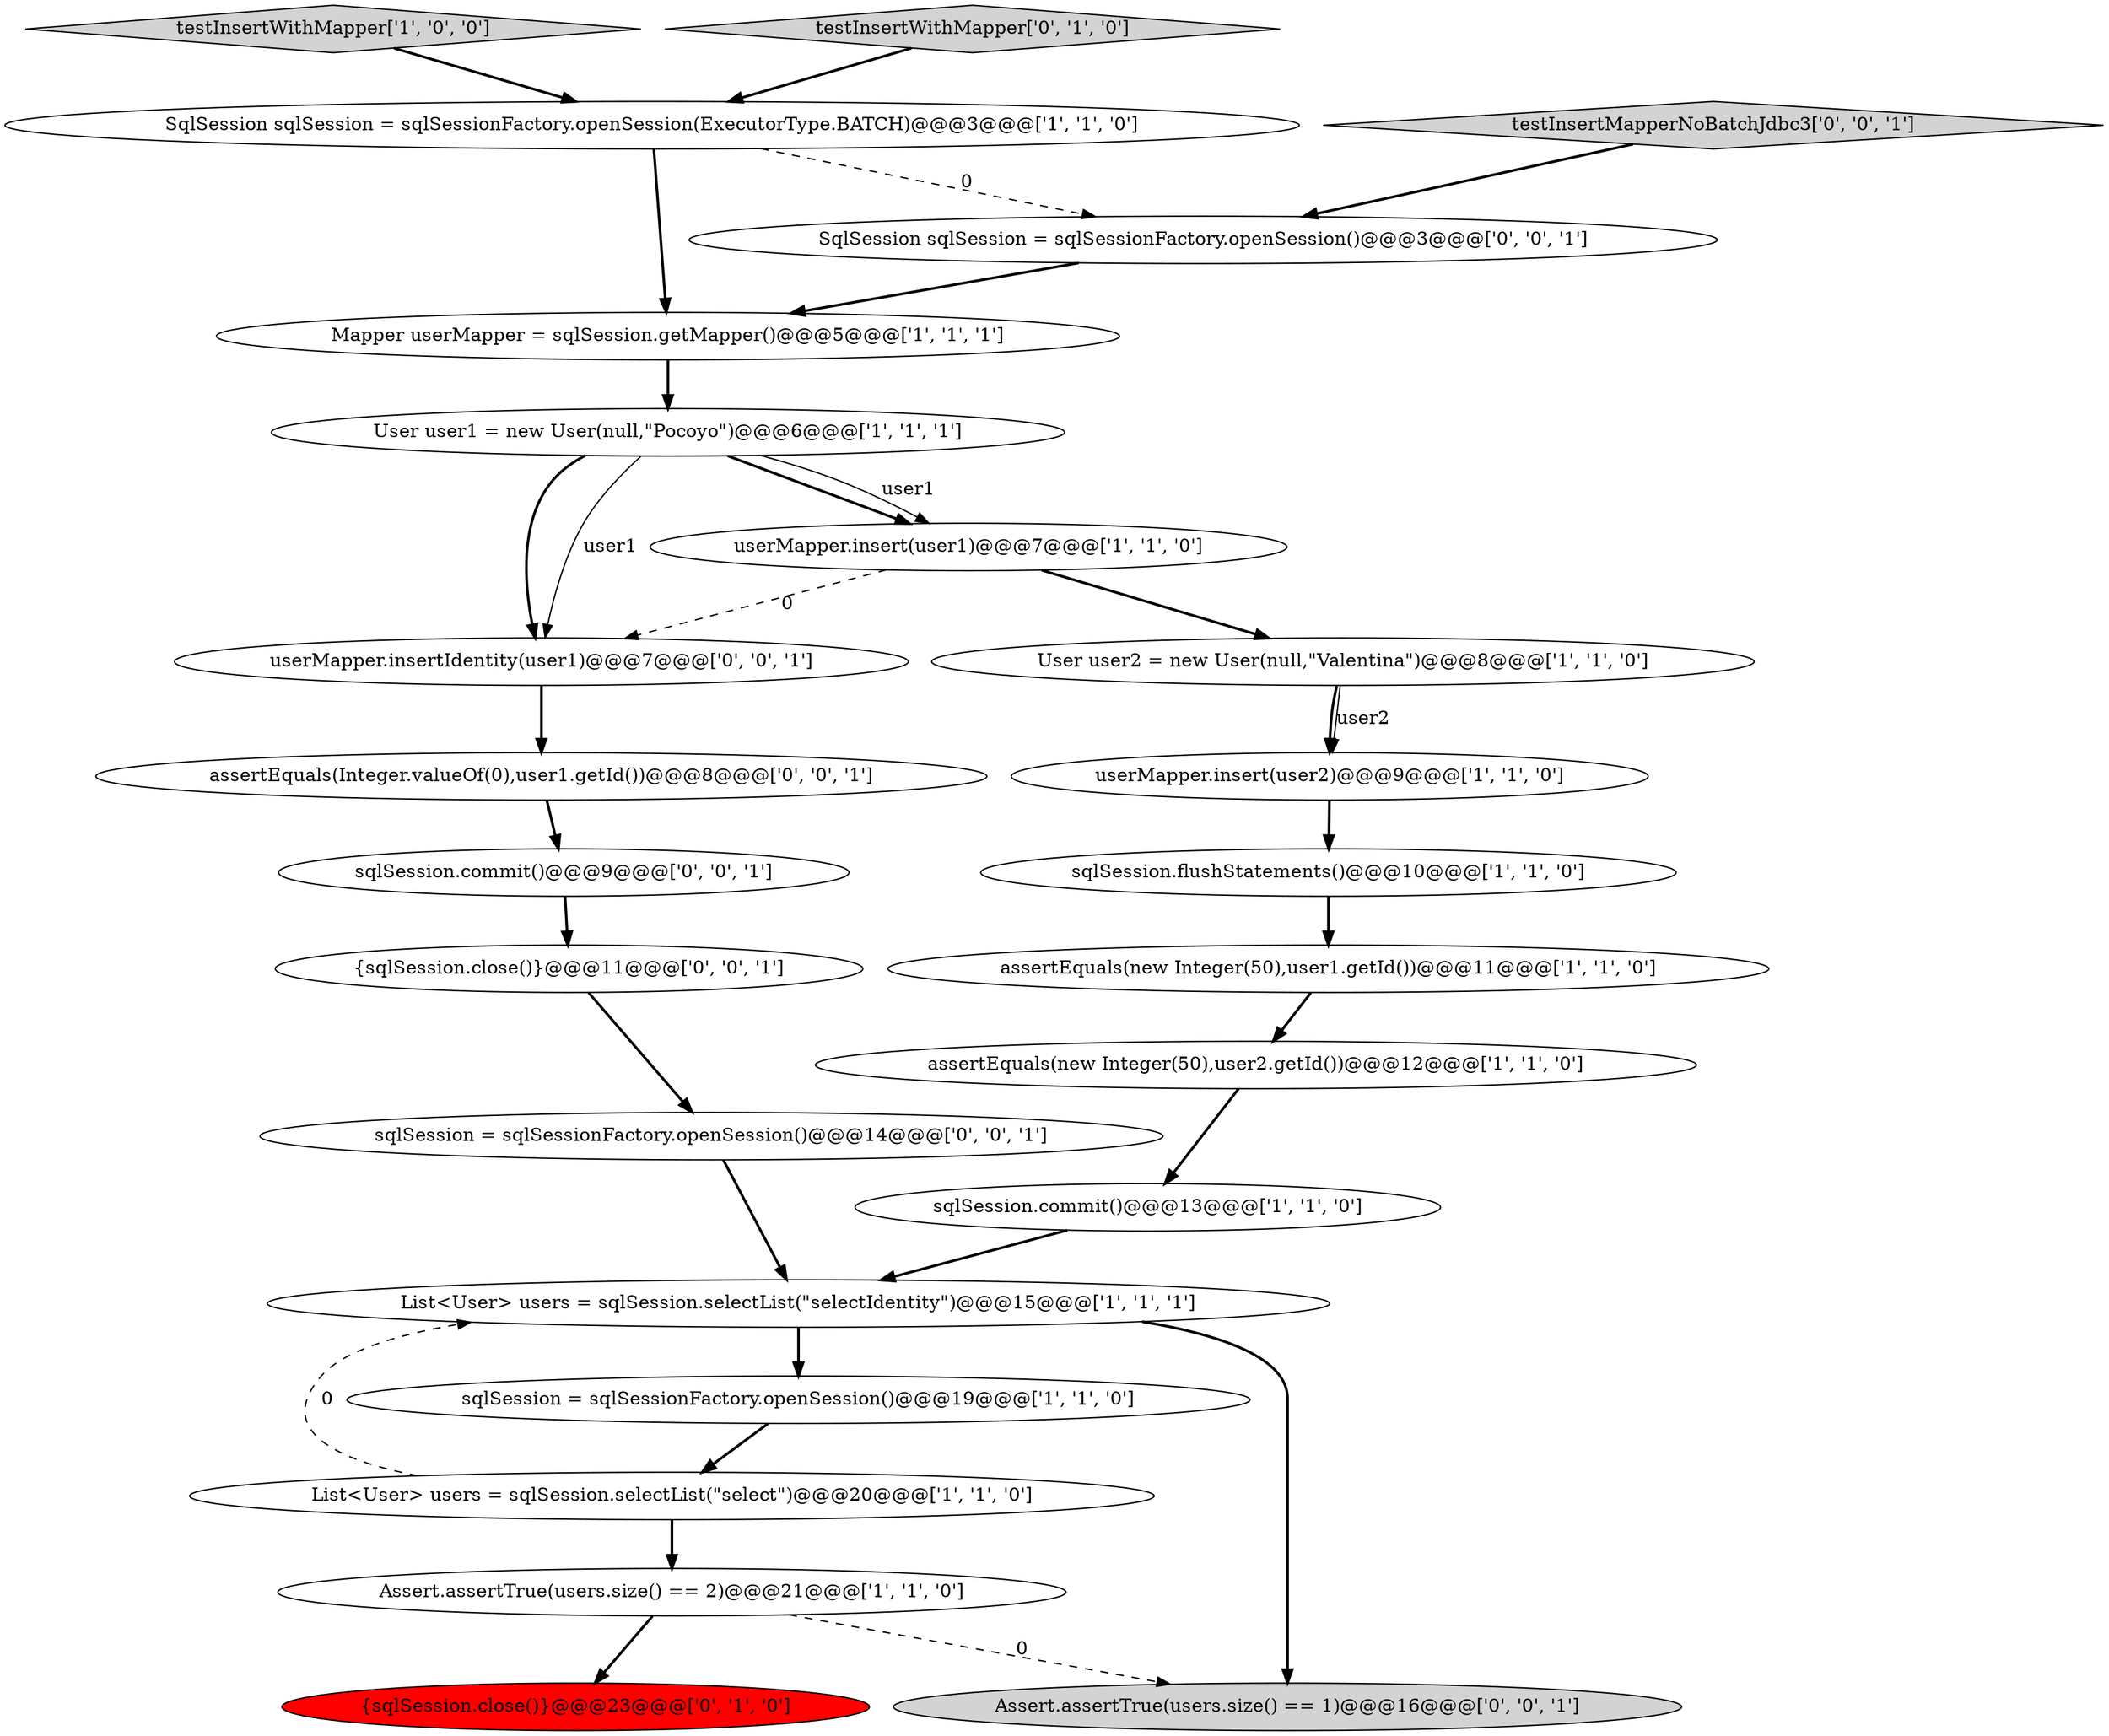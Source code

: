 digraph {
1 [style = filled, label = "testInsertWithMapper['1', '0', '0']", fillcolor = lightgray, shape = diamond image = "AAA0AAABBB1BBB"];
18 [style = filled, label = "testInsertMapperNoBatchJdbc3['0', '0', '1']", fillcolor = lightgray, shape = diamond image = "AAA0AAABBB3BBB"];
3 [style = filled, label = "List<User> users = sqlSession.selectList(\"select\")@@@20@@@['1', '1', '0']", fillcolor = white, shape = ellipse image = "AAA0AAABBB1BBB"];
22 [style = filled, label = "{sqlSession.close()}@@@11@@@['0', '0', '1']", fillcolor = white, shape = ellipse image = "AAA0AAABBB3BBB"];
17 [style = filled, label = "userMapper.insertIdentity(user1)@@@7@@@['0', '0', '1']", fillcolor = white, shape = ellipse image = "AAA0AAABBB3BBB"];
20 [style = filled, label = "sqlSession.commit()@@@9@@@['0', '0', '1']", fillcolor = white, shape = ellipse image = "AAA0AAABBB3BBB"];
8 [style = filled, label = "Assert.assertTrue(users.size() == 2)@@@21@@@['1', '1', '0']", fillcolor = white, shape = ellipse image = "AAA0AAABBB1BBB"];
15 [style = filled, label = "testInsertWithMapper['0', '1', '0']", fillcolor = lightgray, shape = diamond image = "AAA0AAABBB2BBB"];
19 [style = filled, label = "sqlSession = sqlSessionFactory.openSession()@@@14@@@['0', '0', '1']", fillcolor = white, shape = ellipse image = "AAA0AAABBB3BBB"];
4 [style = filled, label = "assertEquals(new Integer(50),user2.getId())@@@12@@@['1', '1', '0']", fillcolor = white, shape = ellipse image = "AAA0AAABBB1BBB"];
13 [style = filled, label = "userMapper.insert(user1)@@@7@@@['1', '1', '0']", fillcolor = white, shape = ellipse image = "AAA0AAABBB1BBB"];
24 [style = filled, label = "assertEquals(Integer.valueOf(0),user1.getId())@@@8@@@['0', '0', '1']", fillcolor = white, shape = ellipse image = "AAA0AAABBB3BBB"];
11 [style = filled, label = "User user2 = new User(null,\"Valentina\")@@@8@@@['1', '1', '0']", fillcolor = white, shape = ellipse image = "AAA0AAABBB1BBB"];
0 [style = filled, label = "User user1 = new User(null,\"Pocoyo\")@@@6@@@['1', '1', '1']", fillcolor = white, shape = ellipse image = "AAA0AAABBB1BBB"];
12 [style = filled, label = "Mapper userMapper = sqlSession.getMapper()@@@5@@@['1', '1', '1']", fillcolor = white, shape = ellipse image = "AAA0AAABBB1BBB"];
23 [style = filled, label = "SqlSession sqlSession = sqlSessionFactory.openSession()@@@3@@@['0', '0', '1']", fillcolor = white, shape = ellipse image = "AAA0AAABBB3BBB"];
9 [style = filled, label = "sqlSession.commit()@@@13@@@['1', '1', '0']", fillcolor = white, shape = ellipse image = "AAA0AAABBB1BBB"];
6 [style = filled, label = "List<User> users = sqlSession.selectList(\"selectIdentity\")@@@15@@@['1', '1', '1']", fillcolor = white, shape = ellipse image = "AAA0AAABBB1BBB"];
10 [style = filled, label = "assertEquals(new Integer(50),user1.getId())@@@11@@@['1', '1', '0']", fillcolor = white, shape = ellipse image = "AAA0AAABBB1BBB"];
16 [style = filled, label = "{sqlSession.close()}@@@23@@@['0', '1', '0']", fillcolor = red, shape = ellipse image = "AAA1AAABBB2BBB"];
14 [style = filled, label = "sqlSession.flushStatements()@@@10@@@['1', '1', '0']", fillcolor = white, shape = ellipse image = "AAA0AAABBB1BBB"];
7 [style = filled, label = "sqlSession = sqlSessionFactory.openSession()@@@19@@@['1', '1', '0']", fillcolor = white, shape = ellipse image = "AAA0AAABBB1BBB"];
2 [style = filled, label = "SqlSession sqlSession = sqlSessionFactory.openSession(ExecutorType.BATCH)@@@3@@@['1', '1', '0']", fillcolor = white, shape = ellipse image = "AAA0AAABBB1BBB"];
5 [style = filled, label = "userMapper.insert(user2)@@@9@@@['1', '1', '0']", fillcolor = white, shape = ellipse image = "AAA0AAABBB1BBB"];
21 [style = filled, label = "Assert.assertTrue(users.size() == 1)@@@16@@@['0', '0', '1']", fillcolor = lightgray, shape = ellipse image = "AAA0AAABBB3BBB"];
2->23 [style = dashed, label="0"];
4->9 [style = bold, label=""];
8->16 [style = bold, label=""];
15->2 [style = bold, label=""];
3->6 [style = dashed, label="0"];
0->13 [style = bold, label=""];
18->23 [style = bold, label=""];
22->19 [style = bold, label=""];
0->17 [style = bold, label=""];
6->21 [style = bold, label=""];
14->10 [style = bold, label=""];
13->17 [style = dashed, label="0"];
5->14 [style = bold, label=""];
8->21 [style = dashed, label="0"];
19->6 [style = bold, label=""];
12->0 [style = bold, label=""];
13->11 [style = bold, label=""];
7->3 [style = bold, label=""];
2->12 [style = bold, label=""];
9->6 [style = bold, label=""];
20->22 [style = bold, label=""];
24->20 [style = bold, label=""];
11->5 [style = bold, label=""];
17->24 [style = bold, label=""];
3->8 [style = bold, label=""];
10->4 [style = bold, label=""];
23->12 [style = bold, label=""];
1->2 [style = bold, label=""];
11->5 [style = solid, label="user2"];
6->7 [style = bold, label=""];
0->17 [style = solid, label="user1"];
0->13 [style = solid, label="user1"];
}
